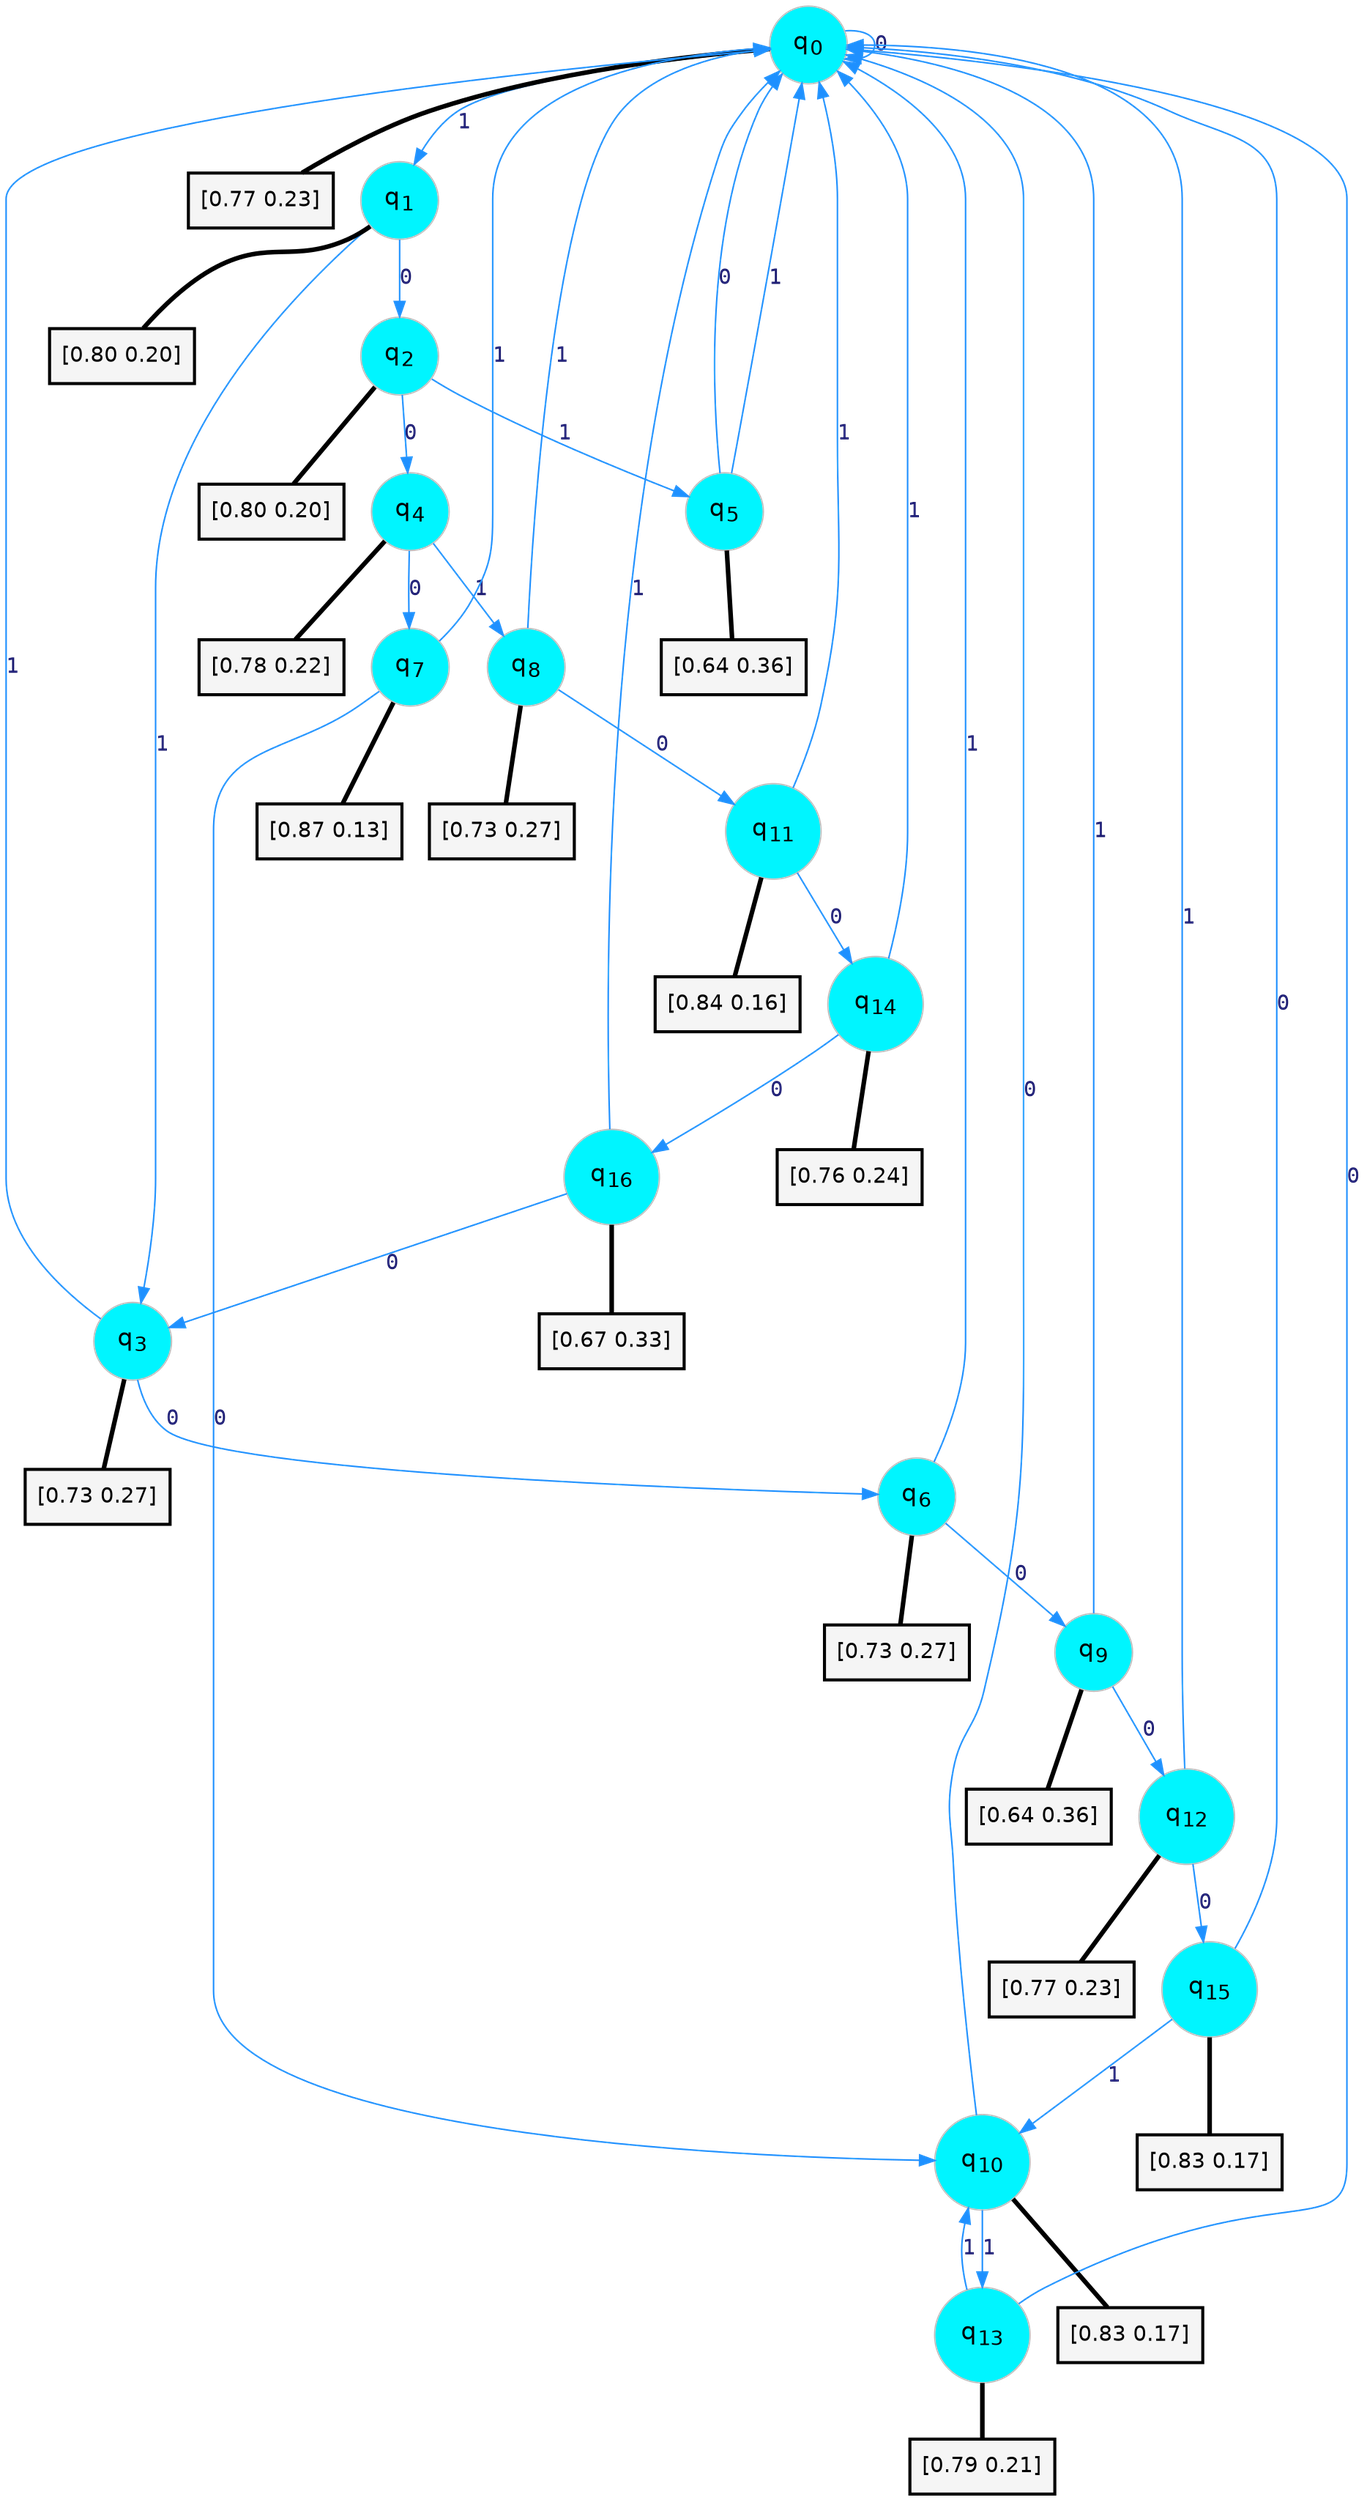 digraph G {
graph [
bgcolor=transparent, dpi=300, rankdir=TD, size="40,25"];
node [
color=gray, fillcolor=turquoise1, fontcolor=black, fontname=Helvetica, fontsize=16, fontweight=bold, shape=circle, style=filled];
edge [
arrowsize=1, color=dodgerblue1, fontcolor=midnightblue, fontname=courier, fontweight=bold, penwidth=1, style=solid, weight=20];
0[label=<q<SUB>0</SUB>>];
1[label=<q<SUB>1</SUB>>];
2[label=<q<SUB>2</SUB>>];
3[label=<q<SUB>3</SUB>>];
4[label=<q<SUB>4</SUB>>];
5[label=<q<SUB>5</SUB>>];
6[label=<q<SUB>6</SUB>>];
7[label=<q<SUB>7</SUB>>];
8[label=<q<SUB>8</SUB>>];
9[label=<q<SUB>9</SUB>>];
10[label=<q<SUB>10</SUB>>];
11[label=<q<SUB>11</SUB>>];
12[label=<q<SUB>12</SUB>>];
13[label=<q<SUB>13</SUB>>];
14[label=<q<SUB>14</SUB>>];
15[label=<q<SUB>15</SUB>>];
16[label=<q<SUB>16</SUB>>];
17[label="[0.77 0.23]", shape=box,fontcolor=black, fontname=Helvetica, fontsize=14, penwidth=2, fillcolor=whitesmoke,color=black];
18[label="[0.80 0.20]", shape=box,fontcolor=black, fontname=Helvetica, fontsize=14, penwidth=2, fillcolor=whitesmoke,color=black];
19[label="[0.80 0.20]", shape=box,fontcolor=black, fontname=Helvetica, fontsize=14, penwidth=2, fillcolor=whitesmoke,color=black];
20[label="[0.73 0.27]", shape=box,fontcolor=black, fontname=Helvetica, fontsize=14, penwidth=2, fillcolor=whitesmoke,color=black];
21[label="[0.78 0.22]", shape=box,fontcolor=black, fontname=Helvetica, fontsize=14, penwidth=2, fillcolor=whitesmoke,color=black];
22[label="[0.64 0.36]", shape=box,fontcolor=black, fontname=Helvetica, fontsize=14, penwidth=2, fillcolor=whitesmoke,color=black];
23[label="[0.73 0.27]", shape=box,fontcolor=black, fontname=Helvetica, fontsize=14, penwidth=2, fillcolor=whitesmoke,color=black];
24[label="[0.87 0.13]", shape=box,fontcolor=black, fontname=Helvetica, fontsize=14, penwidth=2, fillcolor=whitesmoke,color=black];
25[label="[0.73 0.27]", shape=box,fontcolor=black, fontname=Helvetica, fontsize=14, penwidth=2, fillcolor=whitesmoke,color=black];
26[label="[0.64 0.36]", shape=box,fontcolor=black, fontname=Helvetica, fontsize=14, penwidth=2, fillcolor=whitesmoke,color=black];
27[label="[0.83 0.17]", shape=box,fontcolor=black, fontname=Helvetica, fontsize=14, penwidth=2, fillcolor=whitesmoke,color=black];
28[label="[0.84 0.16]", shape=box,fontcolor=black, fontname=Helvetica, fontsize=14, penwidth=2, fillcolor=whitesmoke,color=black];
29[label="[0.77 0.23]", shape=box,fontcolor=black, fontname=Helvetica, fontsize=14, penwidth=2, fillcolor=whitesmoke,color=black];
30[label="[0.79 0.21]", shape=box,fontcolor=black, fontname=Helvetica, fontsize=14, penwidth=2, fillcolor=whitesmoke,color=black];
31[label="[0.76 0.24]", shape=box,fontcolor=black, fontname=Helvetica, fontsize=14, penwidth=2, fillcolor=whitesmoke,color=black];
32[label="[0.83 0.17]", shape=box,fontcolor=black, fontname=Helvetica, fontsize=14, penwidth=2, fillcolor=whitesmoke,color=black];
33[label="[0.67 0.33]", shape=box,fontcolor=black, fontname=Helvetica, fontsize=14, penwidth=2, fillcolor=whitesmoke,color=black];
0->0 [label=0];
0->1 [label=1];
0->17 [arrowhead=none, penwidth=3,color=black];
1->2 [label=0];
1->3 [label=1];
1->18 [arrowhead=none, penwidth=3,color=black];
2->4 [label=0];
2->5 [label=1];
2->19 [arrowhead=none, penwidth=3,color=black];
3->6 [label=0];
3->0 [label=1];
3->20 [arrowhead=none, penwidth=3,color=black];
4->7 [label=0];
4->8 [label=1];
4->21 [arrowhead=none, penwidth=3,color=black];
5->0 [label=0];
5->0 [label=1];
5->22 [arrowhead=none, penwidth=3,color=black];
6->9 [label=0];
6->0 [label=1];
6->23 [arrowhead=none, penwidth=3,color=black];
7->10 [label=0];
7->0 [label=1];
7->24 [arrowhead=none, penwidth=3,color=black];
8->11 [label=0];
8->0 [label=1];
8->25 [arrowhead=none, penwidth=3,color=black];
9->12 [label=0];
9->0 [label=1];
9->26 [arrowhead=none, penwidth=3,color=black];
10->0 [label=0];
10->13 [label=1];
10->27 [arrowhead=none, penwidth=3,color=black];
11->14 [label=0];
11->0 [label=1];
11->28 [arrowhead=none, penwidth=3,color=black];
12->15 [label=0];
12->0 [label=1];
12->29 [arrowhead=none, penwidth=3,color=black];
13->0 [label=0];
13->10 [label=1];
13->30 [arrowhead=none, penwidth=3,color=black];
14->16 [label=0];
14->0 [label=1];
14->31 [arrowhead=none, penwidth=3,color=black];
15->0 [label=0];
15->10 [label=1];
15->32 [arrowhead=none, penwidth=3,color=black];
16->3 [label=0];
16->0 [label=1];
16->33 [arrowhead=none, penwidth=3,color=black];
}
